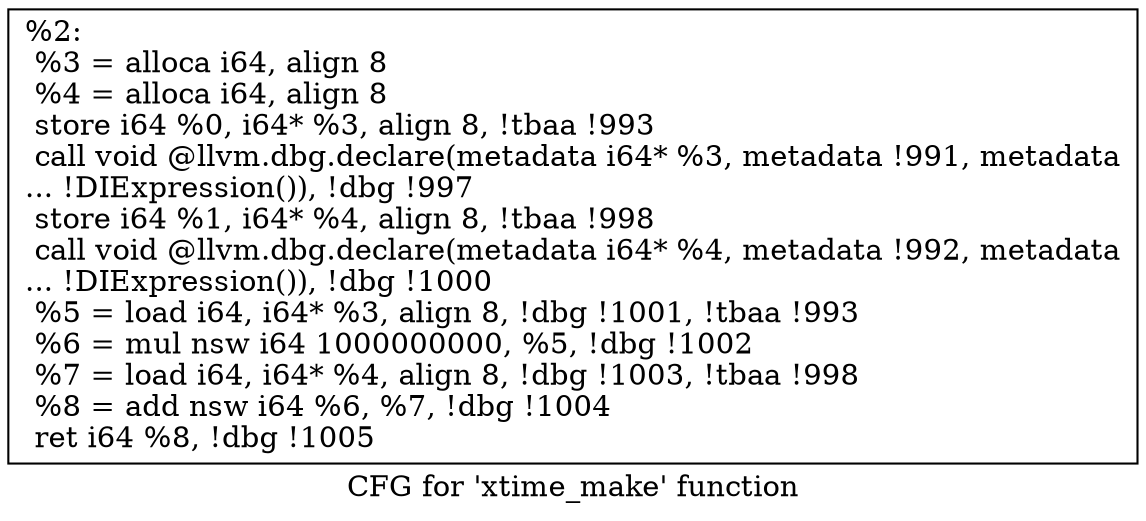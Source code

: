 digraph "CFG for 'xtime_make' function" {
	label="CFG for 'xtime_make' function";

	Node0x19050d0 [shape=record,label="{%2:\l  %3 = alloca i64, align 8\l  %4 = alloca i64, align 8\l  store i64 %0, i64* %3, align 8, !tbaa !993\l  call void @llvm.dbg.declare(metadata i64* %3, metadata !991, metadata\l... !DIExpression()), !dbg !997\l  store i64 %1, i64* %4, align 8, !tbaa !998\l  call void @llvm.dbg.declare(metadata i64* %4, metadata !992, metadata\l... !DIExpression()), !dbg !1000\l  %5 = load i64, i64* %3, align 8, !dbg !1001, !tbaa !993\l  %6 = mul nsw i64 1000000000, %5, !dbg !1002\l  %7 = load i64, i64* %4, align 8, !dbg !1003, !tbaa !998\l  %8 = add nsw i64 %6, %7, !dbg !1004\l  ret i64 %8, !dbg !1005\l}"];
}
